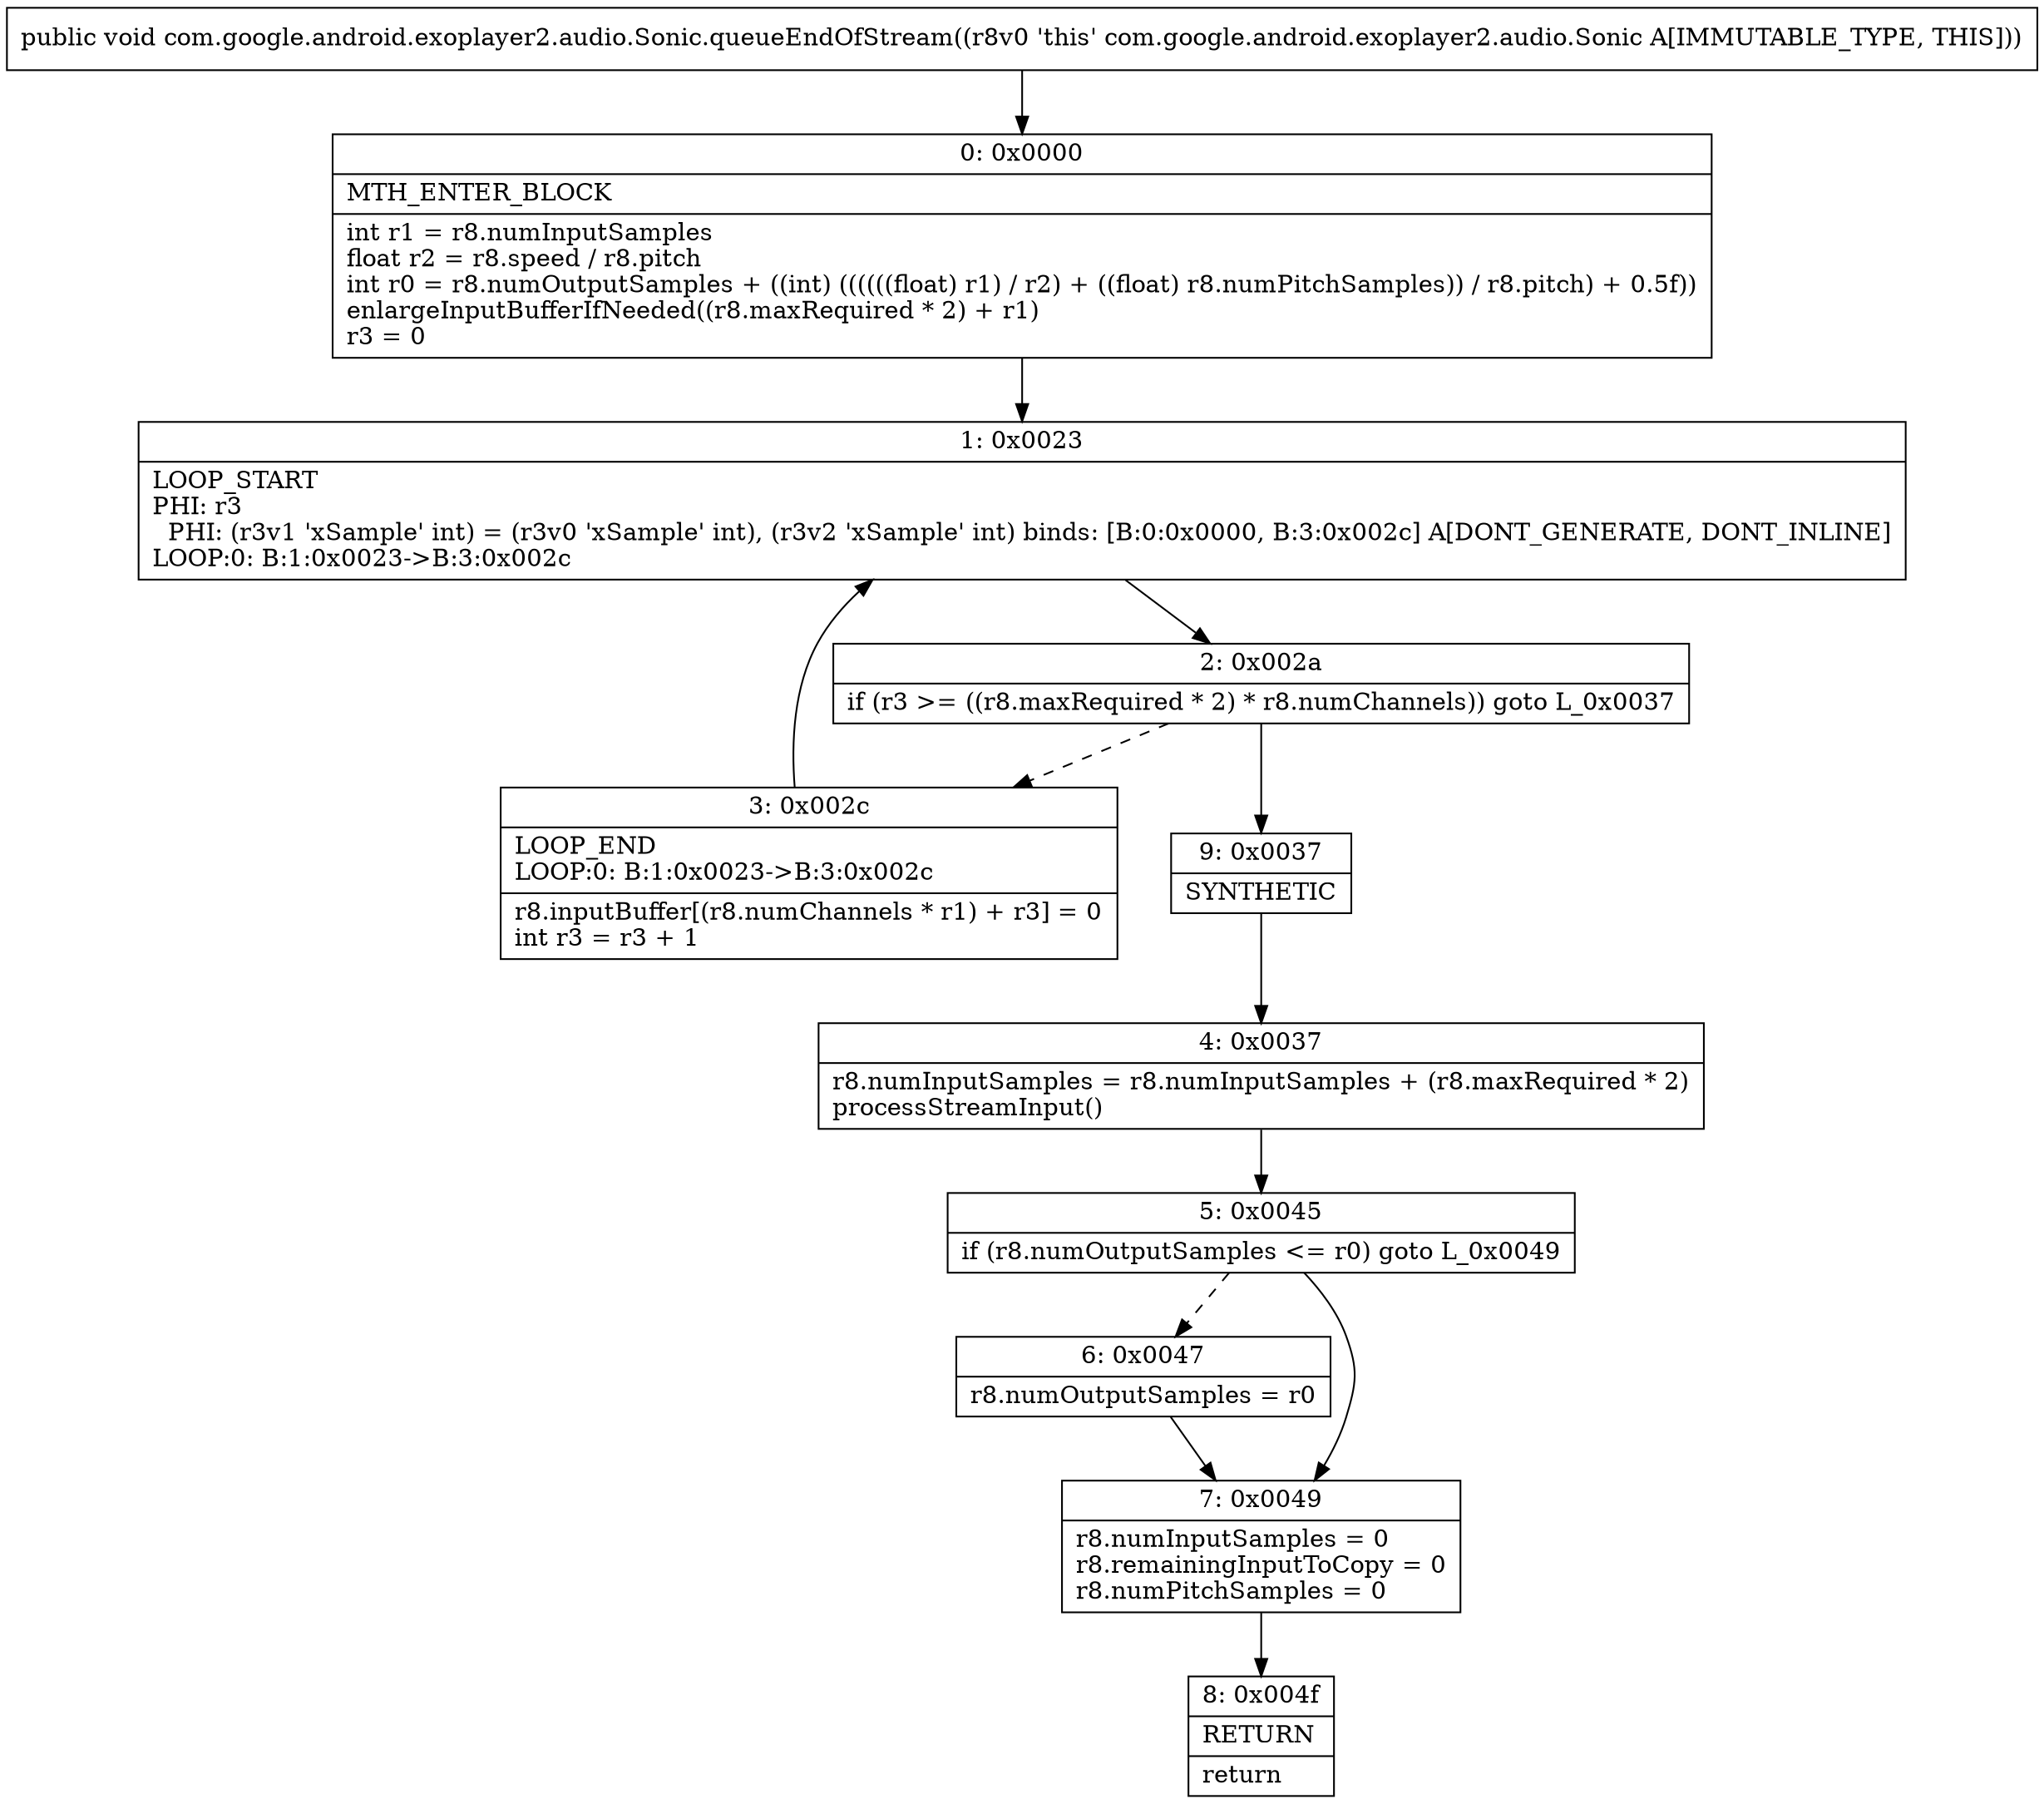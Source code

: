 digraph "CFG forcom.google.android.exoplayer2.audio.Sonic.queueEndOfStream()V" {
Node_0 [shape=record,label="{0\:\ 0x0000|MTH_ENTER_BLOCK\l|int r1 = r8.numInputSamples\lfloat r2 = r8.speed \/ r8.pitch\lint r0 = r8.numOutputSamples + ((int) ((((((float) r1) \/ r2) + ((float) r8.numPitchSamples)) \/ r8.pitch) + 0.5f))\lenlargeInputBufferIfNeeded((r8.maxRequired * 2) + r1)\lr3 = 0\l}"];
Node_1 [shape=record,label="{1\:\ 0x0023|LOOP_START\lPHI: r3 \l  PHI: (r3v1 'xSample' int) = (r3v0 'xSample' int), (r3v2 'xSample' int) binds: [B:0:0x0000, B:3:0x002c] A[DONT_GENERATE, DONT_INLINE]\lLOOP:0: B:1:0x0023\-\>B:3:0x002c\l}"];
Node_2 [shape=record,label="{2\:\ 0x002a|if (r3 \>= ((r8.maxRequired * 2) * r8.numChannels)) goto L_0x0037\l}"];
Node_3 [shape=record,label="{3\:\ 0x002c|LOOP_END\lLOOP:0: B:1:0x0023\-\>B:3:0x002c\l|r8.inputBuffer[(r8.numChannels * r1) + r3] = 0\lint r3 = r3 + 1\l}"];
Node_4 [shape=record,label="{4\:\ 0x0037|r8.numInputSamples = r8.numInputSamples + (r8.maxRequired * 2)\lprocessStreamInput()\l}"];
Node_5 [shape=record,label="{5\:\ 0x0045|if (r8.numOutputSamples \<= r0) goto L_0x0049\l}"];
Node_6 [shape=record,label="{6\:\ 0x0047|r8.numOutputSamples = r0\l}"];
Node_7 [shape=record,label="{7\:\ 0x0049|r8.numInputSamples = 0\lr8.remainingInputToCopy = 0\lr8.numPitchSamples = 0\l}"];
Node_8 [shape=record,label="{8\:\ 0x004f|RETURN\l|return\l}"];
Node_9 [shape=record,label="{9\:\ 0x0037|SYNTHETIC\l}"];
MethodNode[shape=record,label="{public void com.google.android.exoplayer2.audio.Sonic.queueEndOfStream((r8v0 'this' com.google.android.exoplayer2.audio.Sonic A[IMMUTABLE_TYPE, THIS])) }"];
MethodNode -> Node_0;
Node_0 -> Node_1;
Node_1 -> Node_2;
Node_2 -> Node_3[style=dashed];
Node_2 -> Node_9;
Node_3 -> Node_1;
Node_4 -> Node_5;
Node_5 -> Node_6[style=dashed];
Node_5 -> Node_7;
Node_6 -> Node_7;
Node_7 -> Node_8;
Node_9 -> Node_4;
}

